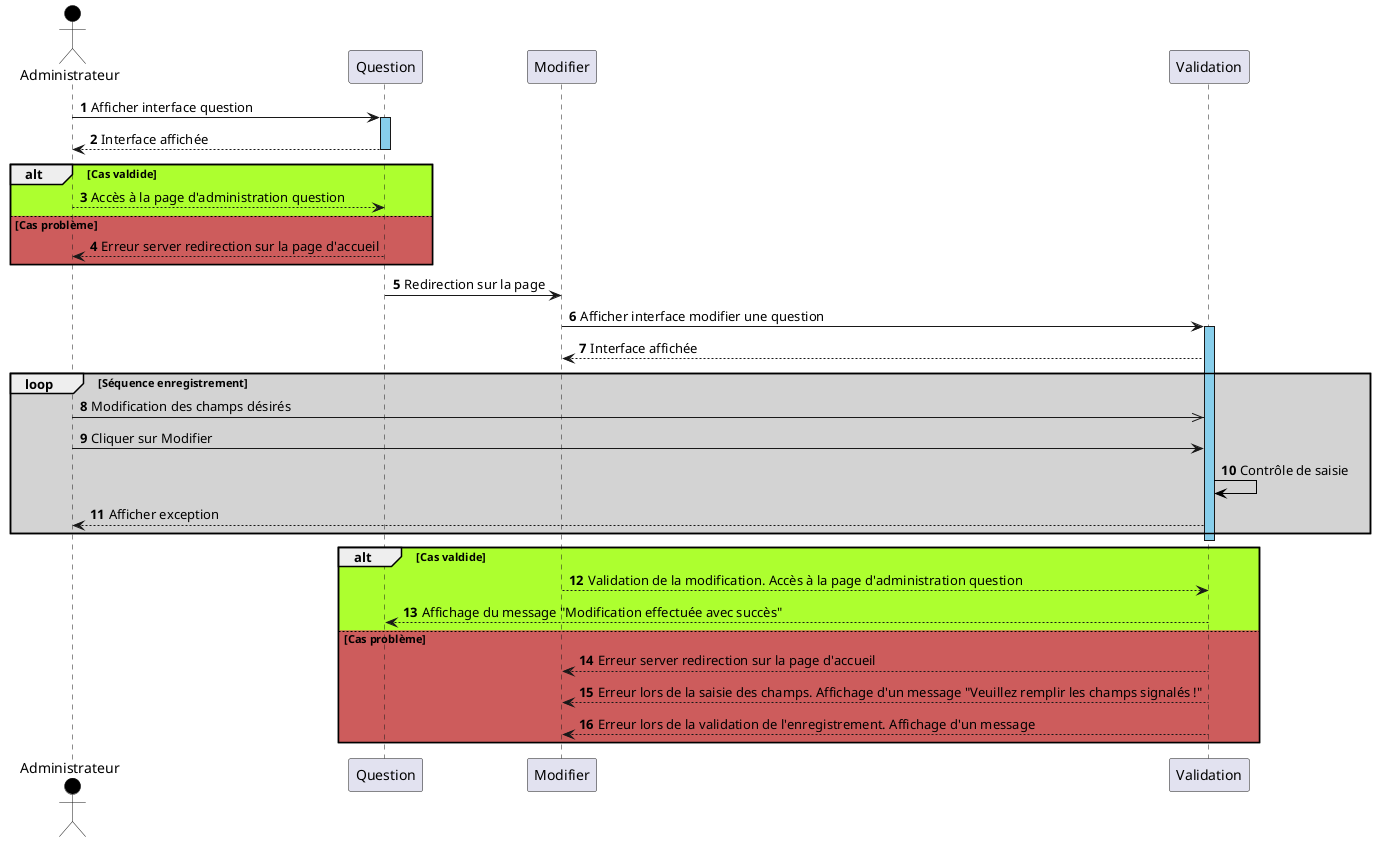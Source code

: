 @startuml modifierquestion
autonumber 
actor Administrateur #Black
Administrateur -> Question : Afficher interface question
activate Question #SkyBlue
Question --> Administrateur : Interface affichée
deactivate Question
alt #GreenYellow Cas valdide 
Question <-- Administrateur : Accès à la page d'administration question
else #IndianRed Cas problème
Question --> Administrateur : Erreur server redirection sur la page d'accueil
end
Question -> Modifier : Redirection sur la page
Modifier -> Validation : Afficher interface modifier une question
activate Validation #SkyBlue
Validation --> Modifier : Interface affichée
loop #LightGrey Séquence enregistrement
Administrateur ->> Validation : Modification des champs désirés
Administrateur -> Validation : Cliquer sur Modifier
Validation -[#Black]> Validation : Contrôle de saisie
Validation --> Administrateur : Afficher exception
end
deactivate Validation
alt #GreenYellow Cas valdide 
Modifier --> Validation : Validation de la modification. Accès à la page d'administration question
Validation --> Question : Affichage du message "Modification effectuée avec succès"
else #IndianRed Cas problème
Modifier <-- Validation : Erreur server redirection sur la page d'accueil
Modifier <-- Validation : Erreur lors de la saisie des champs. Affichage d'un message "Veuillez remplir les champs signalés !"
Modifier <-- Validation : Erreur lors de la validation de l'enregistrement. Affichage d'un message 
end
@enduml